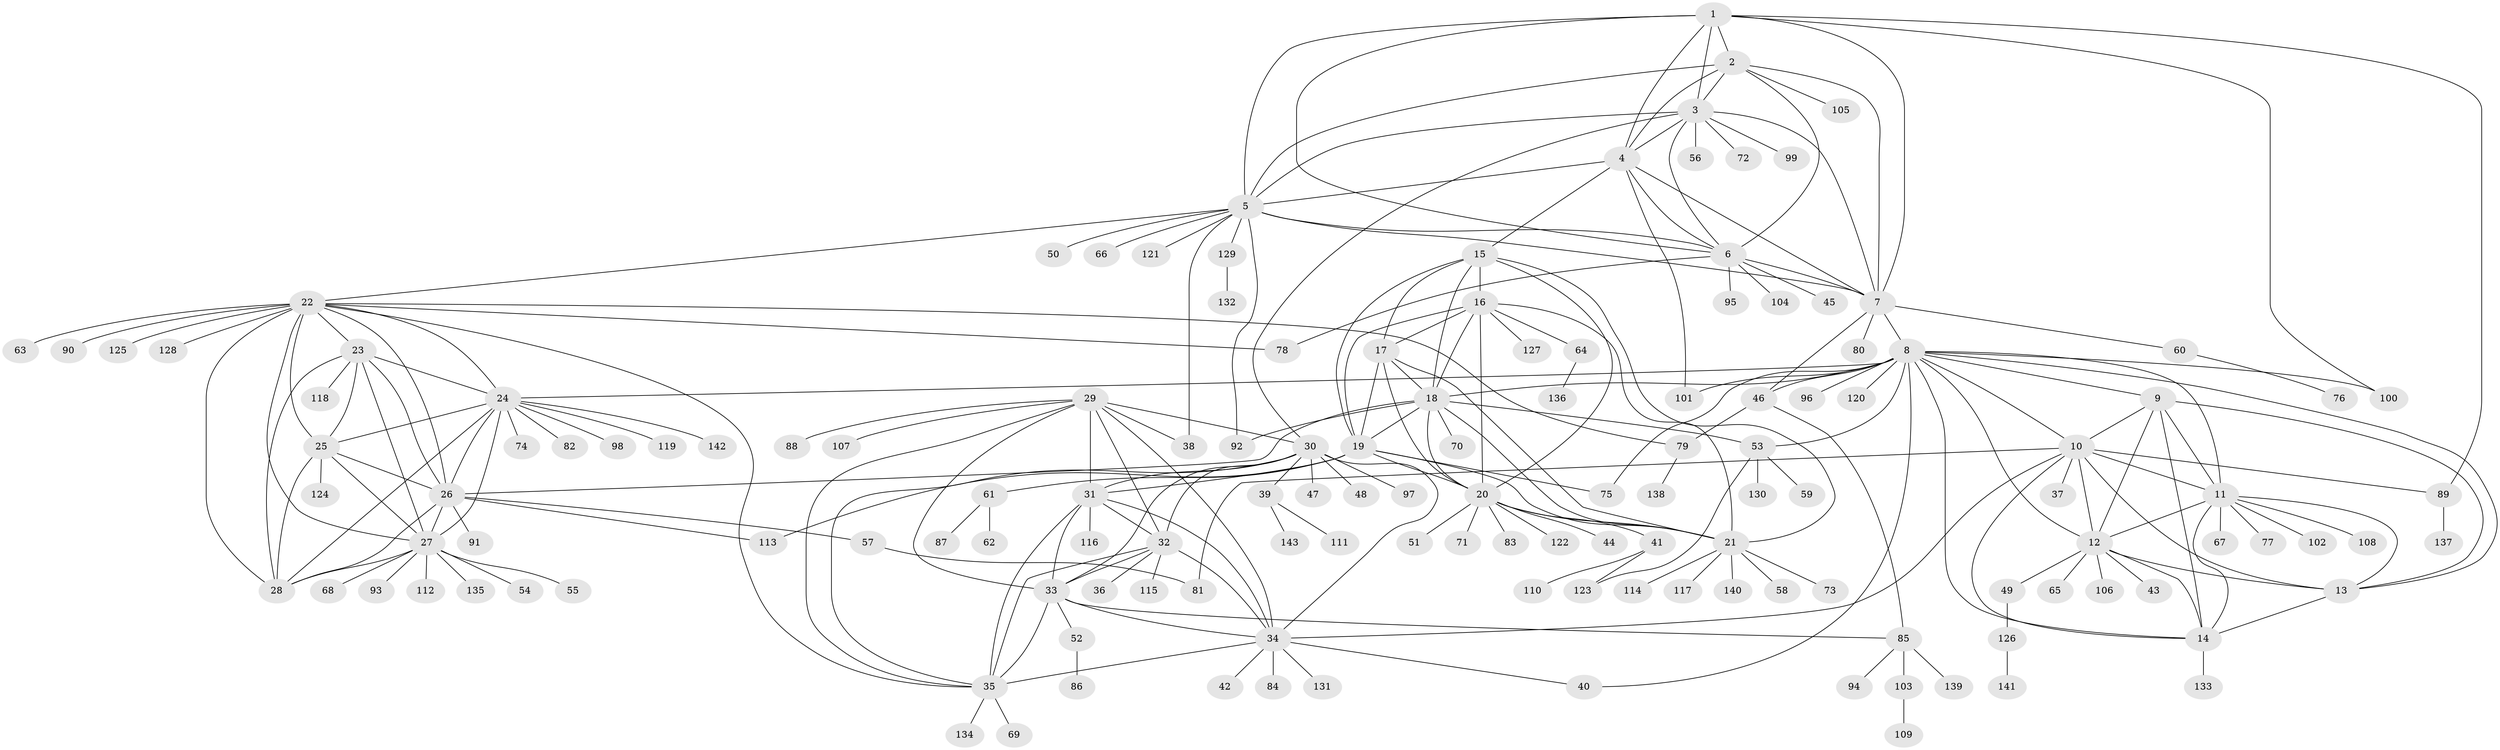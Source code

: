 // coarse degree distribution, {4: 0.03508771929824561, 2: 0.08771929824561403, 7: 0.017543859649122806, 5: 0.03508771929824561, 1: 0.7368421052631579, 11: 0.017543859649122806, 13: 0.03508771929824561, 12: 0.03508771929824561}
// Generated by graph-tools (version 1.1) at 2025/59/03/04/25 21:59:00]
// undirected, 143 vertices, 238 edges
graph export_dot {
graph [start="1"]
  node [color=gray90,style=filled];
  1;
  2;
  3;
  4;
  5;
  6;
  7;
  8;
  9;
  10;
  11;
  12;
  13;
  14;
  15;
  16;
  17;
  18;
  19;
  20;
  21;
  22;
  23;
  24;
  25;
  26;
  27;
  28;
  29;
  30;
  31;
  32;
  33;
  34;
  35;
  36;
  37;
  38;
  39;
  40;
  41;
  42;
  43;
  44;
  45;
  46;
  47;
  48;
  49;
  50;
  51;
  52;
  53;
  54;
  55;
  56;
  57;
  58;
  59;
  60;
  61;
  62;
  63;
  64;
  65;
  66;
  67;
  68;
  69;
  70;
  71;
  72;
  73;
  74;
  75;
  76;
  77;
  78;
  79;
  80;
  81;
  82;
  83;
  84;
  85;
  86;
  87;
  88;
  89;
  90;
  91;
  92;
  93;
  94;
  95;
  96;
  97;
  98;
  99;
  100;
  101;
  102;
  103;
  104;
  105;
  106;
  107;
  108;
  109;
  110;
  111;
  112;
  113;
  114;
  115;
  116;
  117;
  118;
  119;
  120;
  121;
  122;
  123;
  124;
  125;
  126;
  127;
  128;
  129;
  130;
  131;
  132;
  133;
  134;
  135;
  136;
  137;
  138;
  139;
  140;
  141;
  142;
  143;
  1 -- 2;
  1 -- 3;
  1 -- 4;
  1 -- 5;
  1 -- 6;
  1 -- 7;
  1 -- 89;
  1 -- 100;
  2 -- 3;
  2 -- 4;
  2 -- 5;
  2 -- 6;
  2 -- 7;
  2 -- 105;
  3 -- 4;
  3 -- 5;
  3 -- 6;
  3 -- 7;
  3 -- 30;
  3 -- 56;
  3 -- 72;
  3 -- 99;
  4 -- 5;
  4 -- 6;
  4 -- 7;
  4 -- 15;
  4 -- 101;
  5 -- 6;
  5 -- 7;
  5 -- 22;
  5 -- 38;
  5 -- 50;
  5 -- 66;
  5 -- 92;
  5 -- 121;
  5 -- 129;
  6 -- 7;
  6 -- 45;
  6 -- 78;
  6 -- 95;
  6 -- 104;
  7 -- 8;
  7 -- 46;
  7 -- 60;
  7 -- 80;
  8 -- 9;
  8 -- 10;
  8 -- 11;
  8 -- 12;
  8 -- 13;
  8 -- 14;
  8 -- 18;
  8 -- 24;
  8 -- 40;
  8 -- 46;
  8 -- 53;
  8 -- 75;
  8 -- 96;
  8 -- 100;
  8 -- 101;
  8 -- 120;
  9 -- 10;
  9 -- 11;
  9 -- 12;
  9 -- 13;
  9 -- 14;
  10 -- 11;
  10 -- 12;
  10 -- 13;
  10 -- 14;
  10 -- 34;
  10 -- 37;
  10 -- 81;
  10 -- 89;
  11 -- 12;
  11 -- 13;
  11 -- 14;
  11 -- 67;
  11 -- 77;
  11 -- 102;
  11 -- 108;
  12 -- 13;
  12 -- 14;
  12 -- 43;
  12 -- 49;
  12 -- 65;
  12 -- 106;
  13 -- 14;
  14 -- 133;
  15 -- 16;
  15 -- 17;
  15 -- 18;
  15 -- 19;
  15 -- 20;
  15 -- 21;
  16 -- 17;
  16 -- 18;
  16 -- 19;
  16 -- 20;
  16 -- 21;
  16 -- 64;
  16 -- 127;
  17 -- 18;
  17 -- 19;
  17 -- 20;
  17 -- 21;
  18 -- 19;
  18 -- 20;
  18 -- 21;
  18 -- 26;
  18 -- 53;
  18 -- 70;
  18 -- 92;
  19 -- 20;
  19 -- 21;
  19 -- 31;
  19 -- 61;
  19 -- 75;
  19 -- 113;
  20 -- 21;
  20 -- 41;
  20 -- 44;
  20 -- 51;
  20 -- 71;
  20 -- 83;
  20 -- 122;
  21 -- 58;
  21 -- 73;
  21 -- 114;
  21 -- 117;
  21 -- 140;
  22 -- 23;
  22 -- 24;
  22 -- 25;
  22 -- 26;
  22 -- 27;
  22 -- 28;
  22 -- 35;
  22 -- 63;
  22 -- 78;
  22 -- 79;
  22 -- 90;
  22 -- 125;
  22 -- 128;
  23 -- 24;
  23 -- 25;
  23 -- 26;
  23 -- 27;
  23 -- 28;
  23 -- 118;
  24 -- 25;
  24 -- 26;
  24 -- 27;
  24 -- 28;
  24 -- 74;
  24 -- 82;
  24 -- 98;
  24 -- 119;
  24 -- 142;
  25 -- 26;
  25 -- 27;
  25 -- 28;
  25 -- 124;
  26 -- 27;
  26 -- 28;
  26 -- 57;
  26 -- 91;
  26 -- 113;
  27 -- 28;
  27 -- 54;
  27 -- 55;
  27 -- 68;
  27 -- 93;
  27 -- 112;
  27 -- 135;
  29 -- 30;
  29 -- 31;
  29 -- 32;
  29 -- 33;
  29 -- 34;
  29 -- 35;
  29 -- 38;
  29 -- 88;
  29 -- 107;
  30 -- 31;
  30 -- 32;
  30 -- 33;
  30 -- 34;
  30 -- 35;
  30 -- 39;
  30 -- 47;
  30 -- 48;
  30 -- 97;
  31 -- 32;
  31 -- 33;
  31 -- 34;
  31 -- 35;
  31 -- 116;
  32 -- 33;
  32 -- 34;
  32 -- 35;
  32 -- 36;
  32 -- 115;
  33 -- 34;
  33 -- 35;
  33 -- 52;
  33 -- 85;
  34 -- 35;
  34 -- 40;
  34 -- 42;
  34 -- 84;
  34 -- 131;
  35 -- 69;
  35 -- 134;
  39 -- 111;
  39 -- 143;
  41 -- 110;
  41 -- 123;
  46 -- 79;
  46 -- 85;
  49 -- 126;
  52 -- 86;
  53 -- 59;
  53 -- 123;
  53 -- 130;
  57 -- 81;
  60 -- 76;
  61 -- 62;
  61 -- 87;
  64 -- 136;
  79 -- 138;
  85 -- 94;
  85 -- 103;
  85 -- 139;
  89 -- 137;
  103 -- 109;
  126 -- 141;
  129 -- 132;
}
